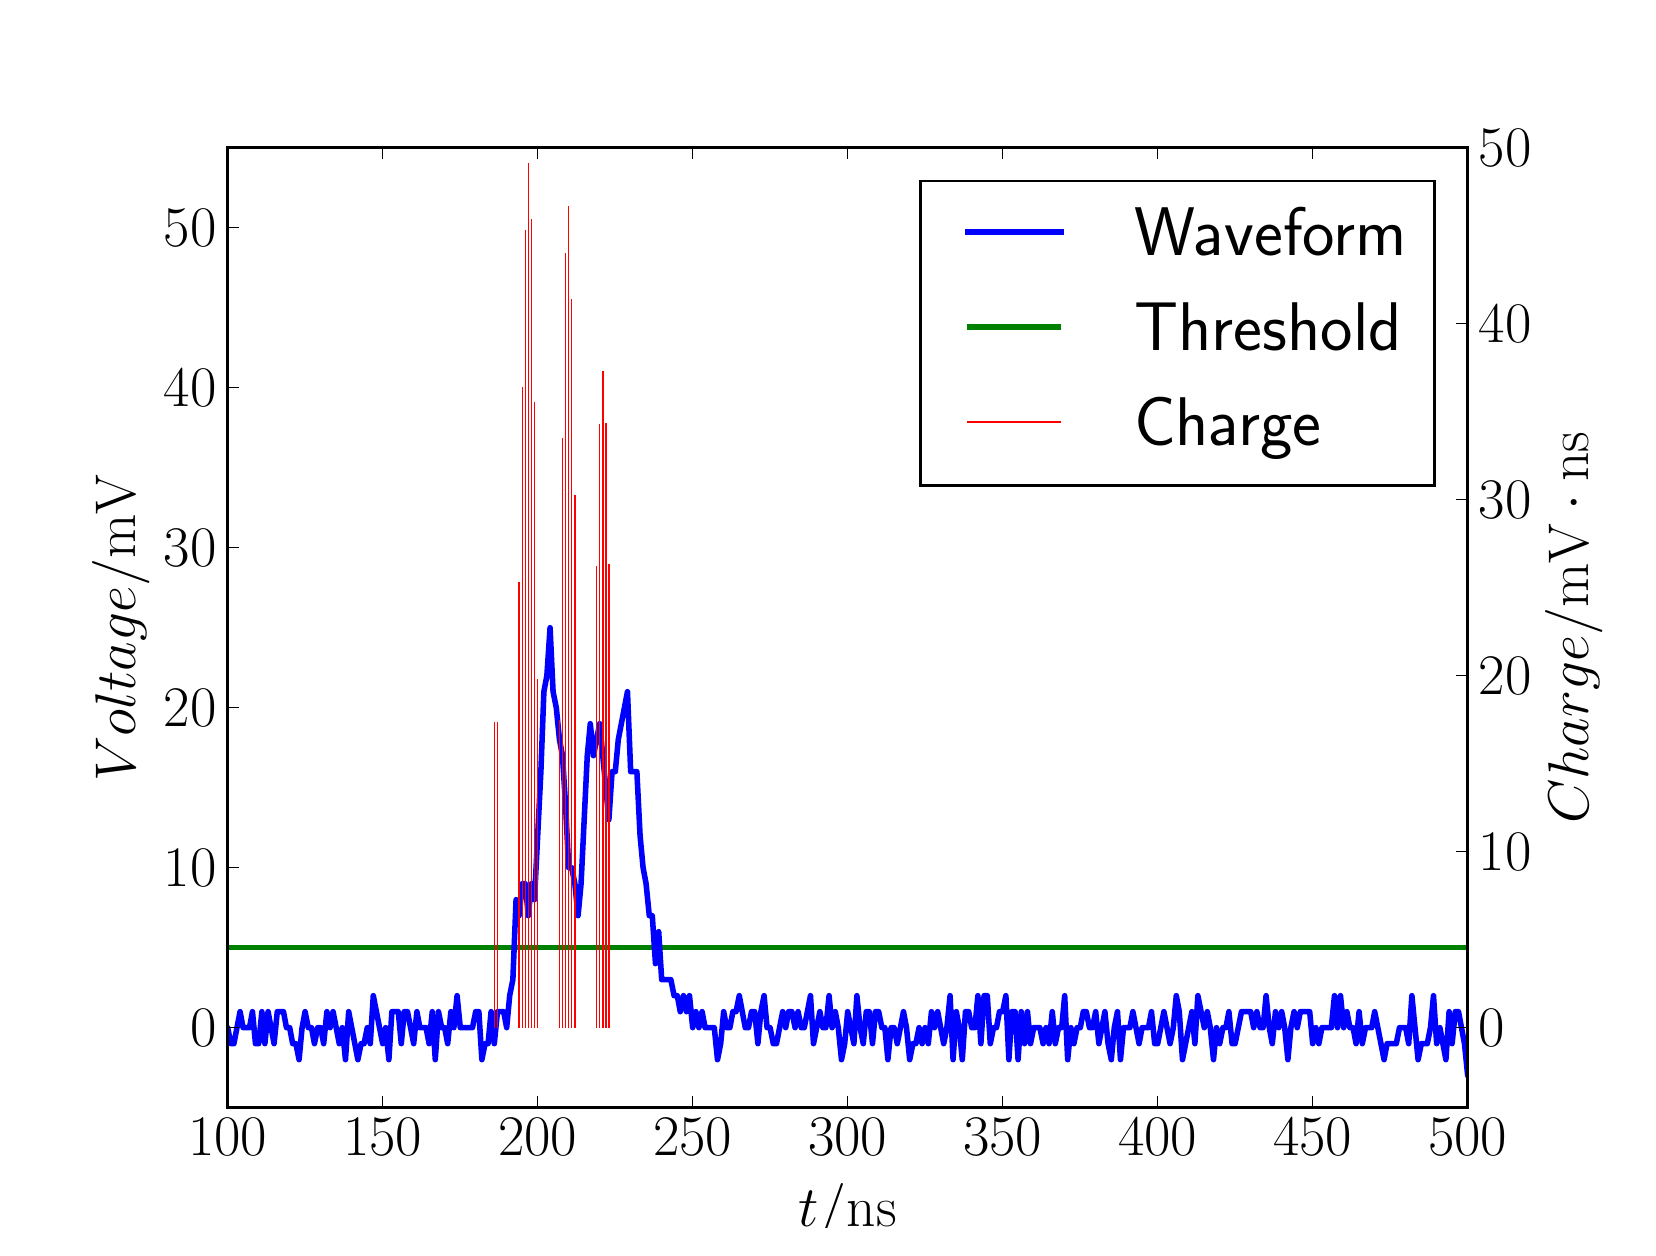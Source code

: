 \begingroup%
\makeatletter%
\begin{pgfpicture}%
\pgfpathrectangle{\pgfpointorigin}{\pgfqpoint{8.0in}{6.0in}}%
\pgfusepath{use as bounding box, clip}%
\begin{pgfscope}%
\pgfsetbuttcap%
\pgfsetmiterjoin%
\definecolor{currentfill}{rgb}{1.0,1.0,1.0}%
\pgfsetfillcolor{currentfill}%
\pgfsetlinewidth{0.0pt}%
\definecolor{currentstroke}{rgb}{1.0,1.0,1.0}%
\pgfsetstrokecolor{currentstroke}%
\pgfsetdash{}{0pt}%
\pgfpathmoveto{\pgfqpoint{0.0in}{0.0in}}%
\pgfpathlineto{\pgfqpoint{8.0in}{0.0in}}%
\pgfpathlineto{\pgfqpoint{8.0in}{6.0in}}%
\pgfpathlineto{\pgfqpoint{0.0in}{6.0in}}%
\pgfpathclose%
\pgfusepath{fill}%
\end{pgfscope}%
\begin{pgfscope}%
\pgfsetbuttcap%
\pgfsetmiterjoin%
\definecolor{currentfill}{rgb}{1.0,1.0,1.0}%
\pgfsetfillcolor{currentfill}%
\pgfsetlinewidth{0.0pt}%
\definecolor{currentstroke}{rgb}{0.0,0.0,0.0}%
\pgfsetstrokecolor{currentstroke}%
\pgfsetstrokeopacity{0.0}%
\pgfsetdash{}{0pt}%
\pgfpathmoveto{\pgfqpoint{1.0in}{0.6in}}%
\pgfpathlineto{\pgfqpoint{7.2in}{0.6in}}%
\pgfpathlineto{\pgfqpoint{7.2in}{5.4in}}%
\pgfpathlineto{\pgfqpoint{1.0in}{5.4in}}%
\pgfpathclose%
\pgfusepath{fill}%
\end{pgfscope}%
\begin{pgfscope}%
\pgfpathrectangle{\pgfqpoint{1.0in}{0.6in}}{\pgfqpoint{6.2in}{4.8in}}%
\pgfusepath{clip}%
\pgfsetbuttcap%
\pgfsetroundjoin%
\pgfsetlinewidth{2.007pt}%
\definecolor{currentstroke}{rgb}{0.0,0.5,0.0}%
\pgfsetstrokecolor{currentstroke}%
\pgfsetdash{}{0pt}%
\pgfpathmoveto{\pgfqpoint{0.99in}{1.4in}}%
\pgfpathlineto{\pgfqpoint{7.21in}{1.4in}}%
\pgfusepath{stroke}%
\end{pgfscope}%
\begin{pgfscope}%
\pgfpathrectangle{\pgfqpoint{1.0in}{0.6in}}{\pgfqpoint{6.2in}{4.8in}}%
\pgfusepath{clip}%
\pgfsetrectcap%
\pgfsetroundjoin%
\pgfsetlinewidth{2.007pt}%
\definecolor{currentstroke}{rgb}{0.0,0.0,1.0}%
\pgfsetstrokecolor{currentstroke}%
\pgfsetdash{}{0pt}%
\pgfpathmoveto{\pgfqpoint{0.99in}{0.948in}}%
\pgfpathlineto{\pgfqpoint{1.0in}{1.0in}}%
\pgfpathlineto{\pgfqpoint{1.016in}{0.92in}}%
\pgfpathlineto{\pgfqpoint{1.031in}{0.92in}}%
\pgfpathlineto{\pgfqpoint{1.062in}{1.08in}}%
\pgfpathlineto{\pgfqpoint{1.077in}{1.0in}}%
\pgfpathlineto{\pgfqpoint{1.109in}{1.0in}}%
\pgfpathlineto{\pgfqpoint{1.124in}{1.08in}}%
\pgfpathlineto{\pgfqpoint{1.139in}{0.92in}}%
\pgfpathlineto{\pgfqpoint{1.155in}{0.92in}}%
\pgfpathlineto{\pgfqpoint{1.171in}{1.08in}}%
\pgfpathlineto{\pgfqpoint{1.186in}{0.92in}}%
\pgfpathlineto{\pgfqpoint{1.202in}{1.08in}}%
\pgfpathlineto{\pgfqpoint{1.232in}{0.92in}}%
\pgfpathlineto{\pgfqpoint{1.248in}{1.08in}}%
\pgfpathlineto{\pgfqpoint{1.279in}{1.08in}}%
\pgfpathlineto{\pgfqpoint{1.294in}{1.0in}}%
\pgfpathlineto{\pgfqpoint{1.31in}{1.0in}}%
\pgfpathlineto{\pgfqpoint{1.325in}{0.92in}}%
\pgfpathlineto{\pgfqpoint{1.341in}{0.92in}}%
\pgfpathlineto{\pgfqpoint{1.357in}{0.84in}}%
\pgfpathlineto{\pgfqpoint{1.372in}{1.0in}}%
\pgfpathlineto{\pgfqpoint{1.387in}{1.08in}}%
\pgfpathlineto{\pgfqpoint{1.403in}{1.0in}}%
\pgfpathlineto{\pgfqpoint{1.419in}{1.0in}}%
\pgfpathlineto{\pgfqpoint{1.434in}{0.92in}}%
\pgfpathlineto{\pgfqpoint{1.45in}{1.0in}}%
\pgfpathlineto{\pgfqpoint{1.465in}{1.0in}}%
\pgfpathlineto{\pgfqpoint{1.48in}{0.92in}}%
\pgfpathlineto{\pgfqpoint{1.496in}{1.08in}}%
\pgfpathlineto{\pgfqpoint{1.512in}{1.0in}}%
\pgfpathlineto{\pgfqpoint{1.527in}{1.08in}}%
\pgfpathlineto{\pgfqpoint{1.558in}{0.92in}}%
\pgfpathlineto{\pgfqpoint{1.573in}{1.0in}}%
\pgfpathlineto{\pgfqpoint{1.589in}{0.84in}}%
\pgfpathlineto{\pgfqpoint{1.605in}{1.08in}}%
\pgfpathlineto{\pgfqpoint{1.651in}{0.84in}}%
\pgfpathlineto{\pgfqpoint{1.667in}{0.92in}}%
\pgfpathlineto{\pgfqpoint{1.682in}{0.92in}}%
\pgfpathlineto{\pgfqpoint{1.698in}{1.0in}}%
\pgfpathlineto{\pgfqpoint{1.713in}{0.92in}}%
\pgfpathlineto{\pgfqpoint{1.728in}{1.16in}}%
\pgfpathlineto{\pgfqpoint{1.775in}{0.92in}}%
\pgfpathlineto{\pgfqpoint{1.79in}{1.0in}}%
\pgfpathlineto{\pgfqpoint{1.806in}{0.84in}}%
\pgfpathlineto{\pgfqpoint{1.821in}{1.08in}}%
\pgfpathlineto{\pgfqpoint{1.853in}{1.08in}}%
\pgfpathlineto{\pgfqpoint{1.868in}{0.92in}}%
\pgfpathlineto{\pgfqpoint{1.883in}{1.08in}}%
\pgfpathlineto{\pgfqpoint{1.899in}{1.08in}}%
\pgfpathlineto{\pgfqpoint{1.93in}{0.92in}}%
\pgfpathlineto{\pgfqpoint{1.946in}{1.08in}}%
\pgfpathlineto{\pgfqpoint{1.961in}{1.0in}}%
\pgfpathlineto{\pgfqpoint{1.992in}{1.0in}}%
\pgfpathlineto{\pgfqpoint{2.007in}{0.92in}}%
\pgfpathlineto{\pgfqpoint{2.023in}{1.08in}}%
\pgfpathlineto{\pgfqpoint{2.038in}{0.84in}}%
\pgfpathlineto{\pgfqpoint{2.054in}{1.08in}}%
\pgfpathlineto{\pgfqpoint{2.07in}{1.0in}}%
\pgfpathlineto{\pgfqpoint{2.085in}{1.0in}}%
\pgfpathlineto{\pgfqpoint{2.1in}{0.92in}}%
\pgfpathlineto{\pgfqpoint{2.116in}{1.08in}}%
\pgfpathlineto{\pgfqpoint{2.131in}{1.0in}}%
\pgfpathlineto{\pgfqpoint{2.147in}{1.16in}}%
\pgfpathlineto{\pgfqpoint{2.163in}{1.0in}}%
\pgfpathlineto{\pgfqpoint{2.224in}{1.0in}}%
\pgfpathlineto{\pgfqpoint{2.24in}{1.08in}}%
\pgfpathlineto{\pgfqpoint{2.256in}{1.08in}}%
\pgfpathlineto{\pgfqpoint{2.271in}{0.84in}}%
\pgfpathlineto{\pgfqpoint{2.287in}{0.92in}}%
\pgfpathlineto{\pgfqpoint{2.302in}{0.92in}}%
\pgfpathlineto{\pgfqpoint{2.317in}{1.08in}}%
\pgfpathlineto{\pgfqpoint{2.333in}{0.92in}}%
\pgfpathlineto{\pgfqpoint{2.349in}{1.08in}}%
\pgfpathlineto{\pgfqpoint{2.38in}{1.08in}}%
\pgfpathlineto{\pgfqpoint{2.395in}{1.0in}}%
\pgfpathlineto{\pgfqpoint{2.41in}{1.16in}}%
\pgfpathlineto{\pgfqpoint{2.426in}{1.24in}}%
\pgfpathlineto{\pgfqpoint{2.442in}{1.64in}}%
\pgfpathlineto{\pgfqpoint{2.457in}{1.56in}}%
\pgfpathlineto{\pgfqpoint{2.473in}{1.72in}}%
\pgfpathlineto{\pgfqpoint{2.488in}{1.72in}}%
\pgfpathlineto{\pgfqpoint{2.503in}{1.56in}}%
\pgfpathlineto{\pgfqpoint{2.519in}{1.72in}}%
\pgfpathlineto{\pgfqpoint{2.534in}{1.64in}}%
\pgfpathlineto{\pgfqpoint{2.566in}{2.28in}}%
\pgfpathlineto{\pgfqpoint{2.581in}{2.68in}}%
\pgfpathlineto{\pgfqpoint{2.596in}{2.76in}}%
\pgfpathlineto{\pgfqpoint{2.612in}{3.0in}}%
\pgfpathlineto{\pgfqpoint{2.627in}{2.68in}}%
\pgfpathlineto{\pgfqpoint{2.643in}{2.6in}}%
\pgfpathlineto{\pgfqpoint{2.659in}{2.44in}}%
\pgfpathlineto{\pgfqpoint{2.674in}{2.36in}}%
\pgfpathlineto{\pgfqpoint{2.689in}{2.12in}}%
\pgfpathlineto{\pgfqpoint{2.705in}{1.8in}}%
\pgfpathlineto{\pgfqpoint{2.72in}{1.8in}}%
\pgfpathlineto{\pgfqpoint{2.736in}{1.72in}}%
\pgfpathlineto{\pgfqpoint{2.752in}{1.56in}}%
\pgfpathlineto{\pgfqpoint{2.767in}{1.72in}}%
\pgfpathlineto{\pgfqpoint{2.798in}{2.36in}}%
\pgfpathlineto{\pgfqpoint{2.813in}{2.52in}}%
\pgfpathlineto{\pgfqpoint{2.829in}{2.36in}}%
\pgfpathlineto{\pgfqpoint{2.86in}{2.52in}}%
\pgfpathlineto{\pgfqpoint{2.906in}{2.04in}}%
\pgfpathlineto{\pgfqpoint{2.922in}{2.28in}}%
\pgfpathlineto{\pgfqpoint{2.938in}{2.28in}}%
\pgfpathlineto{\pgfqpoint{2.953in}{2.44in}}%
\pgfpathlineto{\pgfqpoint{2.999in}{2.68in}}%
\pgfpathlineto{\pgfqpoint{3.015in}{2.28in}}%
\pgfpathlineto{\pgfqpoint{3.046in}{2.28in}}%
\pgfpathlineto{\pgfqpoint{3.062in}{1.96in}}%
\pgfpathlineto{\pgfqpoint{3.077in}{1.8in}}%
\pgfpathlineto{\pgfqpoint{3.092in}{1.72in}}%
\pgfpathlineto{\pgfqpoint{3.108in}{1.56in}}%
\pgfpathlineto{\pgfqpoint{3.123in}{1.56in}}%
\pgfpathlineto{\pgfqpoint{3.139in}{1.32in}}%
\pgfpathlineto{\pgfqpoint{3.155in}{1.48in}}%
\pgfpathlineto{\pgfqpoint{3.17in}{1.24in}}%
\pgfpathlineto{\pgfqpoint{3.216in}{1.24in}}%
\pgfpathlineto{\pgfqpoint{3.232in}{1.16in}}%
\pgfpathlineto{\pgfqpoint{3.248in}{1.16in}}%
\pgfpathlineto{\pgfqpoint{3.263in}{1.08in}}%
\pgfpathlineto{\pgfqpoint{3.279in}{1.16in}}%
\pgfpathlineto{\pgfqpoint{3.294in}{1.08in}}%
\pgfpathlineto{\pgfqpoint{3.309in}{1.16in}}%
\pgfpathlineto{\pgfqpoint{3.325in}{1.0in}}%
\pgfpathlineto{\pgfqpoint{3.341in}{1.08in}}%
\pgfpathlineto{\pgfqpoint{3.356in}{1.0in}}%
\pgfpathlineto{\pgfqpoint{3.372in}{1.08in}}%
\pgfpathlineto{\pgfqpoint{3.387in}{1.0in}}%
\pgfpathlineto{\pgfqpoint{3.433in}{1.0in}}%
\pgfpathlineto{\pgfqpoint{3.449in}{0.84in}}%
\pgfpathlineto{\pgfqpoint{3.465in}{0.92in}}%
\pgfpathlineto{\pgfqpoint{3.48in}{1.08in}}%
\pgfpathlineto{\pgfqpoint{3.495in}{1.0in}}%
\pgfpathlineto{\pgfqpoint{3.511in}{1.0in}}%
\pgfpathlineto{\pgfqpoint{3.526in}{1.08in}}%
\pgfpathlineto{\pgfqpoint{3.542in}{1.08in}}%
\pgfpathlineto{\pgfqpoint{3.558in}{1.16in}}%
\pgfpathlineto{\pgfqpoint{3.588in}{1.0in}}%
\pgfpathlineto{\pgfqpoint{3.604in}{1.0in}}%
\pgfpathlineto{\pgfqpoint{3.619in}{1.08in}}%
\pgfpathlineto{\pgfqpoint{3.635in}{1.08in}}%
\pgfpathlineto{\pgfqpoint{3.651in}{0.92in}}%
\pgfpathlineto{\pgfqpoint{3.666in}{1.08in}}%
\pgfpathlineto{\pgfqpoint{3.682in}{1.16in}}%
\pgfpathlineto{\pgfqpoint{3.697in}{1.0in}}%
\pgfpathlineto{\pgfqpoint{3.712in}{1.0in}}%
\pgfpathlineto{\pgfqpoint{3.728in}{0.92in}}%
\pgfpathlineto{\pgfqpoint{3.744in}{0.92in}}%
\pgfpathlineto{\pgfqpoint{3.775in}{1.08in}}%
\pgfpathlineto{\pgfqpoint{3.79in}{1.0in}}%
\pgfpathlineto{\pgfqpoint{3.805in}{1.08in}}%
\pgfpathlineto{\pgfqpoint{3.821in}{1.08in}}%
\pgfpathlineto{\pgfqpoint{3.837in}{1.0in}}%
\pgfpathlineto{\pgfqpoint{3.852in}{1.08in}}%
\pgfpathlineto{\pgfqpoint{3.868in}{1.0in}}%
\pgfpathlineto{\pgfqpoint{3.883in}{1.0in}}%
\pgfpathlineto{\pgfqpoint{3.914in}{1.16in}}%
\pgfpathlineto{\pgfqpoint{3.929in}{0.92in}}%
\pgfpathlineto{\pgfqpoint{3.961in}{1.08in}}%
\pgfpathlineto{\pgfqpoint{3.976in}{1.0in}}%
\pgfpathlineto{\pgfqpoint{3.991in}{1.0in}}%
\pgfpathlineto{\pgfqpoint{4.007in}{1.16in}}%
\pgfpathlineto{\pgfqpoint{4.022in}{1.0in}}%
\pgfpathlineto{\pgfqpoint{4.038in}{1.08in}}%
\pgfpathlineto{\pgfqpoint{4.053in}{1.0in}}%
\pgfpathlineto{\pgfqpoint{4.069in}{0.84in}}%
\pgfpathlineto{\pgfqpoint{4.085in}{0.92in}}%
\pgfpathlineto{\pgfqpoint{4.1in}{1.08in}}%
\pgfpathlineto{\pgfqpoint{4.131in}{0.92in}}%
\pgfpathlineto{\pgfqpoint{4.146in}{1.16in}}%
\pgfpathlineto{\pgfqpoint{4.162in}{1.0in}}%
\pgfpathlineto{\pgfqpoint{4.178in}{0.92in}}%
\pgfpathlineto{\pgfqpoint{4.193in}{1.08in}}%
\pgfpathlineto{\pgfqpoint{4.208in}{1.08in}}%
\pgfpathlineto{\pgfqpoint{4.224in}{0.92in}}%
\pgfpathlineto{\pgfqpoint{4.239in}{1.08in}}%
\pgfpathlineto{\pgfqpoint{4.255in}{1.08in}}%
\pgfpathlineto{\pgfqpoint{4.271in}{1.0in}}%
\pgfpathlineto{\pgfqpoint{4.286in}{1.0in}}%
\pgfpathlineto{\pgfqpoint{4.301in}{0.84in}}%
\pgfpathlineto{\pgfqpoint{4.317in}{1.0in}}%
\pgfpathlineto{\pgfqpoint{4.332in}{1.0in}}%
\pgfpathlineto{\pgfqpoint{4.348in}{0.92in}}%
\pgfpathlineto{\pgfqpoint{4.379in}{1.08in}}%
\pgfpathlineto{\pgfqpoint{4.394in}{1.0in}}%
\pgfpathlineto{\pgfqpoint{4.41in}{0.84in}}%
\pgfpathlineto{\pgfqpoint{4.426in}{0.92in}}%
\pgfpathlineto{\pgfqpoint{4.441in}{0.92in}}%
\pgfpathlineto{\pgfqpoint{4.457in}{1.0in}}%
\pgfpathlineto{\pgfqpoint{4.472in}{0.92in}}%
\pgfpathlineto{\pgfqpoint{4.487in}{1.0in}}%
\pgfpathlineto{\pgfqpoint{4.503in}{0.92in}}%
\pgfpathlineto{\pgfqpoint{4.519in}{1.08in}}%
\pgfpathlineto{\pgfqpoint{4.534in}{1.0in}}%
\pgfpathlineto{\pgfqpoint{4.55in}{1.08in}}%
\pgfpathlineto{\pgfqpoint{4.58in}{0.92in}}%
\pgfpathlineto{\pgfqpoint{4.596in}{1.0in}}%
\pgfpathlineto{\pgfqpoint{4.612in}{1.16in}}%
\pgfpathlineto{\pgfqpoint{4.627in}{0.84in}}%
\pgfpathlineto{\pgfqpoint{4.643in}{1.08in}}%
\pgfpathlineto{\pgfqpoint{4.658in}{1.0in}}%
\pgfpathlineto{\pgfqpoint{4.673in}{0.84in}}%
\pgfpathlineto{\pgfqpoint{4.689in}{1.08in}}%
\pgfpathlineto{\pgfqpoint{4.705in}{1.08in}}%
\pgfpathlineto{\pgfqpoint{4.72in}{1.0in}}%
\pgfpathlineto{\pgfqpoint{4.736in}{1.0in}}%
\pgfpathlineto{\pgfqpoint{4.751in}{1.16in}}%
\pgfpathlineto{\pgfqpoint{4.766in}{0.92in}}%
\pgfpathlineto{\pgfqpoint{4.782in}{1.16in}}%
\pgfpathlineto{\pgfqpoint{4.798in}{1.16in}}%
\pgfpathlineto{\pgfqpoint{4.813in}{0.92in}}%
\pgfpathlineto{\pgfqpoint{4.829in}{1.0in}}%
\pgfpathlineto{\pgfqpoint{4.844in}{1.0in}}%
\pgfpathlineto{\pgfqpoint{4.859in}{1.08in}}%
\pgfpathlineto{\pgfqpoint{4.875in}{1.08in}}%
\pgfpathlineto{\pgfqpoint{4.891in}{1.16in}}%
\pgfpathlineto{\pgfqpoint{4.906in}{0.84in}}%
\pgfpathlineto{\pgfqpoint{4.921in}{1.08in}}%
\pgfpathlineto{\pgfqpoint{4.937in}{1.08in}}%
\pgfpathlineto{\pgfqpoint{4.952in}{0.84in}}%
\pgfpathlineto{\pgfqpoint{4.968in}{1.08in}}%
\pgfpathlineto{\pgfqpoint{4.984in}{0.92in}}%
\pgfpathlineto{\pgfqpoint{4.999in}{1.08in}}%
\pgfpathlineto{\pgfqpoint{5.014in}{0.92in}}%
\pgfpathlineto{\pgfqpoint{5.03in}{1.0in}}%
\pgfpathlineto{\pgfqpoint{5.061in}{1.0in}}%
\pgfpathlineto{\pgfqpoint{5.077in}{0.92in}}%
\pgfpathlineto{\pgfqpoint{5.092in}{1.0in}}%
\pgfpathlineto{\pgfqpoint{5.107in}{0.92in}}%
\pgfpathlineto{\pgfqpoint{5.123in}{1.08in}}%
\pgfpathlineto{\pgfqpoint{5.138in}{0.92in}}%
\pgfpathlineto{\pgfqpoint{5.154in}{1.0in}}%
\pgfpathlineto{\pgfqpoint{5.17in}{1.0in}}%
\pgfpathlineto{\pgfqpoint{5.185in}{1.16in}}%
\pgfpathlineto{\pgfqpoint{5.2in}{0.84in}}%
\pgfpathlineto{\pgfqpoint{5.216in}{1.0in}}%
\pgfpathlineto{\pgfqpoint{5.231in}{0.92in}}%
\pgfpathlineto{\pgfqpoint{5.247in}{1.0in}}%
\pgfpathlineto{\pgfqpoint{5.263in}{1.0in}}%
\pgfpathlineto{\pgfqpoint{5.278in}{1.08in}}%
\pgfpathlineto{\pgfqpoint{5.293in}{1.08in}}%
\pgfpathlineto{\pgfqpoint{5.309in}{1.0in}}%
\pgfpathlineto{\pgfqpoint{5.324in}{1.0in}}%
\pgfpathlineto{\pgfqpoint{5.34in}{1.08in}}%
\pgfpathlineto{\pgfqpoint{5.356in}{0.92in}}%
\pgfpathlineto{\pgfqpoint{5.386in}{1.08in}}%
\pgfpathlineto{\pgfqpoint{5.402in}{0.92in}}%
\pgfpathlineto{\pgfqpoint{5.418in}{0.84in}}%
\pgfpathlineto{\pgfqpoint{5.433in}{1.0in}}%
\pgfpathlineto{\pgfqpoint{5.449in}{1.08in}}%
\pgfpathlineto{\pgfqpoint{5.464in}{0.84in}}%
\pgfpathlineto{\pgfqpoint{5.479in}{1.0in}}%
\pgfpathlineto{\pgfqpoint{5.511in}{1.0in}}%
\pgfpathlineto{\pgfqpoint{5.526in}{1.08in}}%
\pgfpathlineto{\pgfqpoint{5.557in}{0.92in}}%
\pgfpathlineto{\pgfqpoint{5.572in}{1.0in}}%
\pgfpathlineto{\pgfqpoint{5.604in}{1.0in}}%
\pgfpathlineto{\pgfqpoint{5.619in}{1.08in}}%
\pgfpathlineto{\pgfqpoint{5.635in}{0.92in}}%
\pgfpathlineto{\pgfqpoint{5.65in}{0.92in}}%
\pgfpathlineto{\pgfqpoint{5.681in}{1.08in}}%
\pgfpathlineto{\pgfqpoint{5.712in}{0.92in}}%
\pgfpathlineto{\pgfqpoint{5.728in}{1.0in}}%
\pgfpathlineto{\pgfqpoint{5.743in}{1.16in}}%
\pgfpathlineto{\pgfqpoint{5.758in}{1.08in}}%
\pgfpathlineto{\pgfqpoint{5.774in}{0.84in}}%
\pgfpathlineto{\pgfqpoint{5.821in}{1.08in}}%
\pgfpathlineto{\pgfqpoint{5.836in}{0.92in}}%
\pgfpathlineto{\pgfqpoint{5.851in}{1.16in}}%
\pgfpathlineto{\pgfqpoint{5.883in}{1.0in}}%
\pgfpathlineto{\pgfqpoint{5.898in}{1.08in}}%
\pgfpathlineto{\pgfqpoint{5.913in}{1.0in}}%
\pgfpathlineto{\pgfqpoint{5.929in}{0.84in}}%
\pgfpathlineto{\pgfqpoint{5.944in}{1.0in}}%
\pgfpathlineto{\pgfqpoint{5.96in}{0.92in}}%
\pgfpathlineto{\pgfqpoint{5.976in}{1.0in}}%
\pgfpathlineto{\pgfqpoint{5.991in}{1.0in}}%
\pgfpathlineto{\pgfqpoint{6.006in}{1.08in}}%
\pgfpathlineto{\pgfqpoint{6.022in}{0.92in}}%
\pgfpathlineto{\pgfqpoint{6.037in}{0.92in}}%
\pgfpathlineto{\pgfqpoint{6.069in}{1.08in}}%
\pgfpathlineto{\pgfqpoint{6.115in}{1.08in}}%
\pgfpathlineto{\pgfqpoint{6.13in}{1.0in}}%
\pgfpathlineto{\pgfqpoint{6.146in}{1.08in}}%
\pgfpathlineto{\pgfqpoint{6.162in}{1.0in}}%
\pgfpathlineto{\pgfqpoint{6.177in}{1.0in}}%
\pgfpathlineto{\pgfqpoint{6.192in}{1.16in}}%
\pgfpathlineto{\pgfqpoint{6.208in}{1.0in}}%
\pgfpathlineto{\pgfqpoint{6.223in}{0.92in}}%
\pgfpathlineto{\pgfqpoint{6.239in}{1.08in}}%
\pgfpathlineto{\pgfqpoint{6.255in}{1.0in}}%
\pgfpathlineto{\pgfqpoint{6.27in}{1.08in}}%
\pgfpathlineto{\pgfqpoint{6.285in}{1.0in}}%
\pgfpathlineto{\pgfqpoint{6.301in}{0.84in}}%
\pgfpathlineto{\pgfqpoint{6.316in}{1.0in}}%
\pgfpathlineto{\pgfqpoint{6.332in}{1.08in}}%
\pgfpathlineto{\pgfqpoint{6.348in}{1.0in}}%
\pgfpathlineto{\pgfqpoint{6.363in}{1.08in}}%
\pgfpathlineto{\pgfqpoint{6.41in}{1.08in}}%
\pgfpathlineto{\pgfqpoint{6.425in}{0.92in}}%
\pgfpathlineto{\pgfqpoint{6.441in}{1.0in}}%
\pgfpathlineto{\pgfqpoint{6.456in}{0.92in}}%
\pgfpathlineto{\pgfqpoint{6.471in}{1.0in}}%
\pgfpathlineto{\pgfqpoint{6.518in}{1.0in}}%
\pgfpathlineto{\pgfqpoint{6.534in}{1.16in}}%
\pgfpathlineto{\pgfqpoint{6.549in}{1.0in}}%
\pgfpathlineto{\pgfqpoint{6.564in}{1.16in}}%
\pgfpathlineto{\pgfqpoint{6.58in}{1.0in}}%
\pgfpathlineto{\pgfqpoint{6.596in}{1.08in}}%
\pgfpathlineto{\pgfqpoint{6.611in}{1.0in}}%
\pgfpathlineto{\pgfqpoint{6.627in}{1.0in}}%
\pgfpathlineto{\pgfqpoint{6.642in}{0.92in}}%
\pgfpathlineto{\pgfqpoint{6.657in}{1.08in}}%
\pgfpathlineto{\pgfqpoint{6.673in}{0.92in}}%
\pgfpathlineto{\pgfqpoint{6.689in}{1.0in}}%
\pgfpathlineto{\pgfqpoint{6.72in}{1.0in}}%
\pgfpathlineto{\pgfqpoint{6.735in}{1.08in}}%
\pgfpathlineto{\pgfqpoint{6.782in}{0.84in}}%
\pgfpathlineto{\pgfqpoint{6.797in}{0.92in}}%
\pgfpathlineto{\pgfqpoint{6.843in}{0.92in}}%
\pgfpathlineto{\pgfqpoint{6.859in}{1.0in}}%
\pgfpathlineto{\pgfqpoint{6.89in}{1.0in}}%
\pgfpathlineto{\pgfqpoint{6.905in}{0.92in}}%
\pgfpathlineto{\pgfqpoint{6.921in}{1.16in}}%
\pgfpathlineto{\pgfqpoint{6.952in}{0.84in}}%
\pgfpathlineto{\pgfqpoint{6.968in}{0.92in}}%
\pgfpathlineto{\pgfqpoint{6.998in}{0.92in}}%
\pgfpathlineto{\pgfqpoint{7.014in}{1.0in}}%
\pgfpathlineto{\pgfqpoint{7.029in}{1.16in}}%
\pgfpathlineto{\pgfqpoint{7.045in}{0.92in}}%
\pgfpathlineto{\pgfqpoint{7.061in}{1.0in}}%
\pgfpathlineto{\pgfqpoint{7.091in}{0.84in}}%
\pgfpathlineto{\pgfqpoint{7.107in}{1.08in}}%
\pgfpathlineto{\pgfqpoint{7.122in}{0.92in}}%
\pgfpathlineto{\pgfqpoint{7.138in}{1.08in}}%
\pgfpathlineto{\pgfqpoint{7.154in}{1.08in}}%
\pgfpathlineto{\pgfqpoint{7.184in}{0.92in}}%
\pgfpathlineto{\pgfqpoint{7.2in}{0.76in}}%
\pgfpathlineto{\pgfqpoint{7.21in}{0.966in}}%
\pgfpathlineto{\pgfqpoint{7.21in}{0.966in}}%
\pgfusepath{stroke}%
\end{pgfscope}%
\begin{pgfscope}%
\pgfsetrectcap%
\pgfsetmiterjoin%
\pgfsetlinewidth{1.004pt}%
\definecolor{currentstroke}{rgb}{0.0,0.0,0.0}%
\pgfsetstrokecolor{currentstroke}%
\pgfsetdash{}{0pt}%
\pgfpathmoveto{\pgfqpoint{1.0in}{0.6in}}%
\pgfpathlineto{\pgfqpoint{1.0in}{5.4in}}%
\pgfusepath{stroke}%
\end{pgfscope}%
\begin{pgfscope}%
\pgfsetrectcap%
\pgfsetmiterjoin%
\pgfsetlinewidth{1.004pt}%
\definecolor{currentstroke}{rgb}{0.0,0.0,0.0}%
\pgfsetstrokecolor{currentstroke}%
\pgfsetdash{}{0pt}%
\pgfpathmoveto{\pgfqpoint{7.2in}{0.6in}}%
\pgfpathlineto{\pgfqpoint{7.2in}{5.4in}}%
\pgfusepath{stroke}%
\end{pgfscope}%
\begin{pgfscope}%
\pgfsetrectcap%
\pgfsetmiterjoin%
\pgfsetlinewidth{1.004pt}%
\definecolor{currentstroke}{rgb}{0.0,0.0,0.0}%
\pgfsetstrokecolor{currentstroke}%
\pgfsetdash{}{0pt}%
\pgfpathmoveto{\pgfqpoint{1.0in}{0.6in}}%
\pgfpathlineto{\pgfqpoint{7.2in}{0.6in}}%
\pgfusepath{stroke}%
\end{pgfscope}%
\begin{pgfscope}%
\pgfsetrectcap%
\pgfsetmiterjoin%
\pgfsetlinewidth{1.004pt}%
\definecolor{currentstroke}{rgb}{0.0,0.0,0.0}%
\pgfsetstrokecolor{currentstroke}%
\pgfsetdash{}{0pt}%
\pgfpathmoveto{\pgfqpoint{1.0in}{5.4in}}%
\pgfpathlineto{\pgfqpoint{7.2in}{5.4in}}%
\pgfusepath{stroke}%
\end{pgfscope}%
\begin{pgfscope}%
\pgfsetbuttcap%
\pgfsetroundjoin%
\definecolor{currentfill}{rgb}{0.0,0.0,0.0}%
\pgfsetfillcolor{currentfill}%
\pgfsetlinewidth{0.502pt}%
\definecolor{currentstroke}{rgb}{0.0,0.0,0.0}%
\pgfsetstrokecolor{currentstroke}%
\pgfsetdash{}{0pt}%
\pgfsys@defobject{currentmarker}{\pgfqpoint{0.0in}{0.0in}}{\pgfqpoint{0.0in}{0.056in}}{%
\pgfpathmoveto{\pgfqpoint{0.0in}{0.0in}}%
\pgfpathlineto{\pgfqpoint{0.0in}{0.056in}}%
\pgfusepath{stroke,fill}%
}%
\begin{pgfscope}%
\pgfsys@transformshift{1.0in}{0.6in}%
\pgfsys@useobject{currentmarker}{}%
\end{pgfscope}%
\end{pgfscope}%
\begin{pgfscope}%
\pgfsetbuttcap%
\pgfsetroundjoin%
\definecolor{currentfill}{rgb}{0.0,0.0,0.0}%
\pgfsetfillcolor{currentfill}%
\pgfsetlinewidth{0.502pt}%
\definecolor{currentstroke}{rgb}{0.0,0.0,0.0}%
\pgfsetstrokecolor{currentstroke}%
\pgfsetdash{}{0pt}%
\pgfsys@defobject{currentmarker}{\pgfqpoint{0.0in}{-0.056in}}{\pgfqpoint{0.0in}{0.0in}}{%
\pgfpathmoveto{\pgfqpoint{0.0in}{0.0in}}%
\pgfpathlineto{\pgfqpoint{0.0in}{-0.056in}}%
\pgfusepath{stroke,fill}%
}%
\begin{pgfscope}%
\pgfsys@transformshift{1.0in}{5.4in}%
\pgfsys@useobject{currentmarker}{}%
\end{pgfscope}%
\end{pgfscope}%
\begin{pgfscope}%
\definecolor{textcolor}{rgb}{0.0,0.0,0.0}%
\pgfsetstrokecolor{textcolor}%
\pgfsetfillcolor{textcolor}%
\pgftext[x=1.0in,y=0.544in,,top]{\color{textcolor}\sffamily\fontsize{20.0}{24.0}\selectfont \(\displaystyle {100}\)}%
\end{pgfscope}%
\begin{pgfscope}%
\pgfsetbuttcap%
\pgfsetroundjoin%
\definecolor{currentfill}{rgb}{0.0,0.0,0.0}%
\pgfsetfillcolor{currentfill}%
\pgfsetlinewidth{0.502pt}%
\definecolor{currentstroke}{rgb}{0.0,0.0,0.0}%
\pgfsetstrokecolor{currentstroke}%
\pgfsetdash{}{0pt}%
\pgfsys@defobject{currentmarker}{\pgfqpoint{0.0in}{0.0in}}{\pgfqpoint{0.0in}{0.056in}}{%
\pgfpathmoveto{\pgfqpoint{0.0in}{0.0in}}%
\pgfpathlineto{\pgfqpoint{0.0in}{0.056in}}%
\pgfusepath{stroke,fill}%
}%
\begin{pgfscope}%
\pgfsys@transformshift{1.775in}{0.6in}%
\pgfsys@useobject{currentmarker}{}%
\end{pgfscope}%
\end{pgfscope}%
\begin{pgfscope}%
\pgfsetbuttcap%
\pgfsetroundjoin%
\definecolor{currentfill}{rgb}{0.0,0.0,0.0}%
\pgfsetfillcolor{currentfill}%
\pgfsetlinewidth{0.502pt}%
\definecolor{currentstroke}{rgb}{0.0,0.0,0.0}%
\pgfsetstrokecolor{currentstroke}%
\pgfsetdash{}{0pt}%
\pgfsys@defobject{currentmarker}{\pgfqpoint{0.0in}{-0.056in}}{\pgfqpoint{0.0in}{0.0in}}{%
\pgfpathmoveto{\pgfqpoint{0.0in}{0.0in}}%
\pgfpathlineto{\pgfqpoint{0.0in}{-0.056in}}%
\pgfusepath{stroke,fill}%
}%
\begin{pgfscope}%
\pgfsys@transformshift{1.775in}{5.4in}%
\pgfsys@useobject{currentmarker}{}%
\end{pgfscope}%
\end{pgfscope}%
\begin{pgfscope}%
\definecolor{textcolor}{rgb}{0.0,0.0,0.0}%
\pgfsetstrokecolor{textcolor}%
\pgfsetfillcolor{textcolor}%
\pgftext[x=1.775in,y=0.544in,,top]{\color{textcolor}\sffamily\fontsize{20.0}{24.0}\selectfont \(\displaystyle {150}\)}%
\end{pgfscope}%
\begin{pgfscope}%
\pgfsetbuttcap%
\pgfsetroundjoin%
\definecolor{currentfill}{rgb}{0.0,0.0,0.0}%
\pgfsetfillcolor{currentfill}%
\pgfsetlinewidth{0.502pt}%
\definecolor{currentstroke}{rgb}{0.0,0.0,0.0}%
\pgfsetstrokecolor{currentstroke}%
\pgfsetdash{}{0pt}%
\pgfsys@defobject{currentmarker}{\pgfqpoint{0.0in}{0.0in}}{\pgfqpoint{0.0in}{0.056in}}{%
\pgfpathmoveto{\pgfqpoint{0.0in}{0.0in}}%
\pgfpathlineto{\pgfqpoint{0.0in}{0.056in}}%
\pgfusepath{stroke,fill}%
}%
\begin{pgfscope}%
\pgfsys@transformshift{2.55in}{0.6in}%
\pgfsys@useobject{currentmarker}{}%
\end{pgfscope}%
\end{pgfscope}%
\begin{pgfscope}%
\pgfsetbuttcap%
\pgfsetroundjoin%
\definecolor{currentfill}{rgb}{0.0,0.0,0.0}%
\pgfsetfillcolor{currentfill}%
\pgfsetlinewidth{0.502pt}%
\definecolor{currentstroke}{rgb}{0.0,0.0,0.0}%
\pgfsetstrokecolor{currentstroke}%
\pgfsetdash{}{0pt}%
\pgfsys@defobject{currentmarker}{\pgfqpoint{0.0in}{-0.056in}}{\pgfqpoint{0.0in}{0.0in}}{%
\pgfpathmoveto{\pgfqpoint{0.0in}{0.0in}}%
\pgfpathlineto{\pgfqpoint{0.0in}{-0.056in}}%
\pgfusepath{stroke,fill}%
}%
\begin{pgfscope}%
\pgfsys@transformshift{2.55in}{5.4in}%
\pgfsys@useobject{currentmarker}{}%
\end{pgfscope}%
\end{pgfscope}%
\begin{pgfscope}%
\definecolor{textcolor}{rgb}{0.0,0.0,0.0}%
\pgfsetstrokecolor{textcolor}%
\pgfsetfillcolor{textcolor}%
\pgftext[x=2.55in,y=0.544in,,top]{\color{textcolor}\sffamily\fontsize{20.0}{24.0}\selectfont \(\displaystyle {200}\)}%
\end{pgfscope}%
\begin{pgfscope}%
\pgfsetbuttcap%
\pgfsetroundjoin%
\definecolor{currentfill}{rgb}{0.0,0.0,0.0}%
\pgfsetfillcolor{currentfill}%
\pgfsetlinewidth{0.502pt}%
\definecolor{currentstroke}{rgb}{0.0,0.0,0.0}%
\pgfsetstrokecolor{currentstroke}%
\pgfsetdash{}{0pt}%
\pgfsys@defobject{currentmarker}{\pgfqpoint{0.0in}{0.0in}}{\pgfqpoint{0.0in}{0.056in}}{%
\pgfpathmoveto{\pgfqpoint{0.0in}{0.0in}}%
\pgfpathlineto{\pgfqpoint{0.0in}{0.056in}}%
\pgfusepath{stroke,fill}%
}%
\begin{pgfscope}%
\pgfsys@transformshift{3.325in}{0.6in}%
\pgfsys@useobject{currentmarker}{}%
\end{pgfscope}%
\end{pgfscope}%
\begin{pgfscope}%
\pgfsetbuttcap%
\pgfsetroundjoin%
\definecolor{currentfill}{rgb}{0.0,0.0,0.0}%
\pgfsetfillcolor{currentfill}%
\pgfsetlinewidth{0.502pt}%
\definecolor{currentstroke}{rgb}{0.0,0.0,0.0}%
\pgfsetstrokecolor{currentstroke}%
\pgfsetdash{}{0pt}%
\pgfsys@defobject{currentmarker}{\pgfqpoint{0.0in}{-0.056in}}{\pgfqpoint{0.0in}{0.0in}}{%
\pgfpathmoveto{\pgfqpoint{0.0in}{0.0in}}%
\pgfpathlineto{\pgfqpoint{0.0in}{-0.056in}}%
\pgfusepath{stroke,fill}%
}%
\begin{pgfscope}%
\pgfsys@transformshift{3.325in}{5.4in}%
\pgfsys@useobject{currentmarker}{}%
\end{pgfscope}%
\end{pgfscope}%
\begin{pgfscope}%
\definecolor{textcolor}{rgb}{0.0,0.0,0.0}%
\pgfsetstrokecolor{textcolor}%
\pgfsetfillcolor{textcolor}%
\pgftext[x=3.325in,y=0.544in,,top]{\color{textcolor}\sffamily\fontsize{20.0}{24.0}\selectfont \(\displaystyle {250}\)}%
\end{pgfscope}%
\begin{pgfscope}%
\pgfsetbuttcap%
\pgfsetroundjoin%
\definecolor{currentfill}{rgb}{0.0,0.0,0.0}%
\pgfsetfillcolor{currentfill}%
\pgfsetlinewidth{0.502pt}%
\definecolor{currentstroke}{rgb}{0.0,0.0,0.0}%
\pgfsetstrokecolor{currentstroke}%
\pgfsetdash{}{0pt}%
\pgfsys@defobject{currentmarker}{\pgfqpoint{0.0in}{0.0in}}{\pgfqpoint{0.0in}{0.056in}}{%
\pgfpathmoveto{\pgfqpoint{0.0in}{0.0in}}%
\pgfpathlineto{\pgfqpoint{0.0in}{0.056in}}%
\pgfusepath{stroke,fill}%
}%
\begin{pgfscope}%
\pgfsys@transformshift{4.1in}{0.6in}%
\pgfsys@useobject{currentmarker}{}%
\end{pgfscope}%
\end{pgfscope}%
\begin{pgfscope}%
\pgfsetbuttcap%
\pgfsetroundjoin%
\definecolor{currentfill}{rgb}{0.0,0.0,0.0}%
\pgfsetfillcolor{currentfill}%
\pgfsetlinewidth{0.502pt}%
\definecolor{currentstroke}{rgb}{0.0,0.0,0.0}%
\pgfsetstrokecolor{currentstroke}%
\pgfsetdash{}{0pt}%
\pgfsys@defobject{currentmarker}{\pgfqpoint{0.0in}{-0.056in}}{\pgfqpoint{0.0in}{0.0in}}{%
\pgfpathmoveto{\pgfqpoint{0.0in}{0.0in}}%
\pgfpathlineto{\pgfqpoint{0.0in}{-0.056in}}%
\pgfusepath{stroke,fill}%
}%
\begin{pgfscope}%
\pgfsys@transformshift{4.1in}{5.4in}%
\pgfsys@useobject{currentmarker}{}%
\end{pgfscope}%
\end{pgfscope}%
\begin{pgfscope}%
\definecolor{textcolor}{rgb}{0.0,0.0,0.0}%
\pgfsetstrokecolor{textcolor}%
\pgfsetfillcolor{textcolor}%
\pgftext[x=4.1in,y=0.544in,,top]{\color{textcolor}\sffamily\fontsize{20.0}{24.0}\selectfont \(\displaystyle {300}\)}%
\end{pgfscope}%
\begin{pgfscope}%
\pgfsetbuttcap%
\pgfsetroundjoin%
\definecolor{currentfill}{rgb}{0.0,0.0,0.0}%
\pgfsetfillcolor{currentfill}%
\pgfsetlinewidth{0.502pt}%
\definecolor{currentstroke}{rgb}{0.0,0.0,0.0}%
\pgfsetstrokecolor{currentstroke}%
\pgfsetdash{}{0pt}%
\pgfsys@defobject{currentmarker}{\pgfqpoint{0.0in}{0.0in}}{\pgfqpoint{0.0in}{0.056in}}{%
\pgfpathmoveto{\pgfqpoint{0.0in}{0.0in}}%
\pgfpathlineto{\pgfqpoint{0.0in}{0.056in}}%
\pgfusepath{stroke,fill}%
}%
\begin{pgfscope}%
\pgfsys@transformshift{4.875in}{0.6in}%
\pgfsys@useobject{currentmarker}{}%
\end{pgfscope}%
\end{pgfscope}%
\begin{pgfscope}%
\pgfsetbuttcap%
\pgfsetroundjoin%
\definecolor{currentfill}{rgb}{0.0,0.0,0.0}%
\pgfsetfillcolor{currentfill}%
\pgfsetlinewidth{0.502pt}%
\definecolor{currentstroke}{rgb}{0.0,0.0,0.0}%
\pgfsetstrokecolor{currentstroke}%
\pgfsetdash{}{0pt}%
\pgfsys@defobject{currentmarker}{\pgfqpoint{0.0in}{-0.056in}}{\pgfqpoint{0.0in}{0.0in}}{%
\pgfpathmoveto{\pgfqpoint{0.0in}{0.0in}}%
\pgfpathlineto{\pgfqpoint{0.0in}{-0.056in}}%
\pgfusepath{stroke,fill}%
}%
\begin{pgfscope}%
\pgfsys@transformshift{4.875in}{5.4in}%
\pgfsys@useobject{currentmarker}{}%
\end{pgfscope}%
\end{pgfscope}%
\begin{pgfscope}%
\definecolor{textcolor}{rgb}{0.0,0.0,0.0}%
\pgfsetstrokecolor{textcolor}%
\pgfsetfillcolor{textcolor}%
\pgftext[x=4.875in,y=0.544in,,top]{\color{textcolor}\sffamily\fontsize{20.0}{24.0}\selectfont \(\displaystyle {350}\)}%
\end{pgfscope}%
\begin{pgfscope}%
\pgfsetbuttcap%
\pgfsetroundjoin%
\definecolor{currentfill}{rgb}{0.0,0.0,0.0}%
\pgfsetfillcolor{currentfill}%
\pgfsetlinewidth{0.502pt}%
\definecolor{currentstroke}{rgb}{0.0,0.0,0.0}%
\pgfsetstrokecolor{currentstroke}%
\pgfsetdash{}{0pt}%
\pgfsys@defobject{currentmarker}{\pgfqpoint{0.0in}{0.0in}}{\pgfqpoint{0.0in}{0.056in}}{%
\pgfpathmoveto{\pgfqpoint{0.0in}{0.0in}}%
\pgfpathlineto{\pgfqpoint{0.0in}{0.056in}}%
\pgfusepath{stroke,fill}%
}%
\begin{pgfscope}%
\pgfsys@transformshift{5.65in}{0.6in}%
\pgfsys@useobject{currentmarker}{}%
\end{pgfscope}%
\end{pgfscope}%
\begin{pgfscope}%
\pgfsetbuttcap%
\pgfsetroundjoin%
\definecolor{currentfill}{rgb}{0.0,0.0,0.0}%
\pgfsetfillcolor{currentfill}%
\pgfsetlinewidth{0.502pt}%
\definecolor{currentstroke}{rgb}{0.0,0.0,0.0}%
\pgfsetstrokecolor{currentstroke}%
\pgfsetdash{}{0pt}%
\pgfsys@defobject{currentmarker}{\pgfqpoint{0.0in}{-0.056in}}{\pgfqpoint{0.0in}{0.0in}}{%
\pgfpathmoveto{\pgfqpoint{0.0in}{0.0in}}%
\pgfpathlineto{\pgfqpoint{0.0in}{-0.056in}}%
\pgfusepath{stroke,fill}%
}%
\begin{pgfscope}%
\pgfsys@transformshift{5.65in}{5.4in}%
\pgfsys@useobject{currentmarker}{}%
\end{pgfscope}%
\end{pgfscope}%
\begin{pgfscope}%
\definecolor{textcolor}{rgb}{0.0,0.0,0.0}%
\pgfsetstrokecolor{textcolor}%
\pgfsetfillcolor{textcolor}%
\pgftext[x=5.65in,y=0.544in,,top]{\color{textcolor}\sffamily\fontsize{20.0}{24.0}\selectfont \(\displaystyle {400}\)}%
\end{pgfscope}%
\begin{pgfscope}%
\pgfsetbuttcap%
\pgfsetroundjoin%
\definecolor{currentfill}{rgb}{0.0,0.0,0.0}%
\pgfsetfillcolor{currentfill}%
\pgfsetlinewidth{0.502pt}%
\definecolor{currentstroke}{rgb}{0.0,0.0,0.0}%
\pgfsetstrokecolor{currentstroke}%
\pgfsetdash{}{0pt}%
\pgfsys@defobject{currentmarker}{\pgfqpoint{0.0in}{0.0in}}{\pgfqpoint{0.0in}{0.056in}}{%
\pgfpathmoveto{\pgfqpoint{0.0in}{0.0in}}%
\pgfpathlineto{\pgfqpoint{0.0in}{0.056in}}%
\pgfusepath{stroke,fill}%
}%
\begin{pgfscope}%
\pgfsys@transformshift{6.425in}{0.6in}%
\pgfsys@useobject{currentmarker}{}%
\end{pgfscope}%
\end{pgfscope}%
\begin{pgfscope}%
\pgfsetbuttcap%
\pgfsetroundjoin%
\definecolor{currentfill}{rgb}{0.0,0.0,0.0}%
\pgfsetfillcolor{currentfill}%
\pgfsetlinewidth{0.502pt}%
\definecolor{currentstroke}{rgb}{0.0,0.0,0.0}%
\pgfsetstrokecolor{currentstroke}%
\pgfsetdash{}{0pt}%
\pgfsys@defobject{currentmarker}{\pgfqpoint{0.0in}{-0.056in}}{\pgfqpoint{0.0in}{0.0in}}{%
\pgfpathmoveto{\pgfqpoint{0.0in}{0.0in}}%
\pgfpathlineto{\pgfqpoint{0.0in}{-0.056in}}%
\pgfusepath{stroke,fill}%
}%
\begin{pgfscope}%
\pgfsys@transformshift{6.425in}{5.4in}%
\pgfsys@useobject{currentmarker}{}%
\end{pgfscope}%
\end{pgfscope}%
\begin{pgfscope}%
\definecolor{textcolor}{rgb}{0.0,0.0,0.0}%
\pgfsetstrokecolor{textcolor}%
\pgfsetfillcolor{textcolor}%
\pgftext[x=6.425in,y=0.544in,,top]{\color{textcolor}\sffamily\fontsize{20.0}{24.0}\selectfont \(\displaystyle {450}\)}%
\end{pgfscope}%
\begin{pgfscope}%
\pgfsetbuttcap%
\pgfsetroundjoin%
\definecolor{currentfill}{rgb}{0.0,0.0,0.0}%
\pgfsetfillcolor{currentfill}%
\pgfsetlinewidth{0.502pt}%
\definecolor{currentstroke}{rgb}{0.0,0.0,0.0}%
\pgfsetstrokecolor{currentstroke}%
\pgfsetdash{}{0pt}%
\pgfsys@defobject{currentmarker}{\pgfqpoint{0.0in}{0.0in}}{\pgfqpoint{0.0in}{0.056in}}{%
\pgfpathmoveto{\pgfqpoint{0.0in}{0.0in}}%
\pgfpathlineto{\pgfqpoint{0.0in}{0.056in}}%
\pgfusepath{stroke,fill}%
}%
\begin{pgfscope}%
\pgfsys@transformshift{7.2in}{0.6in}%
\pgfsys@useobject{currentmarker}{}%
\end{pgfscope}%
\end{pgfscope}%
\begin{pgfscope}%
\pgfsetbuttcap%
\pgfsetroundjoin%
\definecolor{currentfill}{rgb}{0.0,0.0,0.0}%
\pgfsetfillcolor{currentfill}%
\pgfsetlinewidth{0.502pt}%
\definecolor{currentstroke}{rgb}{0.0,0.0,0.0}%
\pgfsetstrokecolor{currentstroke}%
\pgfsetdash{}{0pt}%
\pgfsys@defobject{currentmarker}{\pgfqpoint{0.0in}{-0.056in}}{\pgfqpoint{0.0in}{0.0in}}{%
\pgfpathmoveto{\pgfqpoint{0.0in}{0.0in}}%
\pgfpathlineto{\pgfqpoint{0.0in}{-0.056in}}%
\pgfusepath{stroke,fill}%
}%
\begin{pgfscope}%
\pgfsys@transformshift{7.2in}{5.4in}%
\pgfsys@useobject{currentmarker}{}%
\end{pgfscope}%
\end{pgfscope}%
\begin{pgfscope}%
\definecolor{textcolor}{rgb}{0.0,0.0,0.0}%
\pgfsetstrokecolor{textcolor}%
\pgfsetfillcolor{textcolor}%
\pgftext[x=7.2in,y=0.544in,,top]{\color{textcolor}\sffamily\fontsize{20.0}{24.0}\selectfont \(\displaystyle {500}\)}%
\end{pgfscope}%
\begin{pgfscope}%
\definecolor{textcolor}{rgb}{0.0,0.0,0.0}%
\pgfsetstrokecolor{textcolor}%
\pgfsetfillcolor{textcolor}%
\pgftext[x=4.1in,y=0.219in,,top]{\color{textcolor}\sffamily\fontsize{20.0}{24.0}\selectfont \(\displaystyle t/\mathrm{ns}\)}%
\end{pgfscope}%
\begin{pgfscope}%
\pgfsetbuttcap%
\pgfsetroundjoin%
\definecolor{currentfill}{rgb}{0.0,0.0,0.0}%
\pgfsetfillcolor{currentfill}%
\pgfsetlinewidth{0.502pt}%
\definecolor{currentstroke}{rgb}{0.0,0.0,0.0}%
\pgfsetstrokecolor{currentstroke}%
\pgfsetdash{}{0pt}%
\pgfsys@defobject{currentmarker}{\pgfqpoint{0.0in}{0.0in}}{\pgfqpoint{0.056in}{0.0in}}{%
\pgfpathmoveto{\pgfqpoint{0.0in}{0.0in}}%
\pgfpathlineto{\pgfqpoint{0.056in}{0.0in}}%
\pgfusepath{stroke,fill}%
}%
\begin{pgfscope}%
\pgfsys@transformshift{1.0in}{1.0in}%
\pgfsys@useobject{currentmarker}{}%
\end{pgfscope}%
\end{pgfscope}%
\begin{pgfscope}%
\definecolor{textcolor}{rgb}{0.0,0.0,0.0}%
\pgfsetstrokecolor{textcolor}%
\pgfsetfillcolor{textcolor}%
\pgftext[x=0.944in,y=1.0in,right,]{\color{textcolor}\sffamily\fontsize{20.0}{24.0}\selectfont \(\displaystyle {0}\)}%
\end{pgfscope}%
\begin{pgfscope}%
\pgfsetbuttcap%
\pgfsetroundjoin%
\definecolor{currentfill}{rgb}{0.0,0.0,0.0}%
\pgfsetfillcolor{currentfill}%
\pgfsetlinewidth{0.502pt}%
\definecolor{currentstroke}{rgb}{0.0,0.0,0.0}%
\pgfsetstrokecolor{currentstroke}%
\pgfsetdash{}{0pt}%
\pgfsys@defobject{currentmarker}{\pgfqpoint{0.0in}{0.0in}}{\pgfqpoint{0.056in}{0.0in}}{%
\pgfpathmoveto{\pgfqpoint{0.0in}{0.0in}}%
\pgfpathlineto{\pgfqpoint{0.056in}{0.0in}}%
\pgfusepath{stroke,fill}%
}%
\begin{pgfscope}%
\pgfsys@transformshift{1.0in}{1.8in}%
\pgfsys@useobject{currentmarker}{}%
\end{pgfscope}%
\end{pgfscope}%
\begin{pgfscope}%
\definecolor{textcolor}{rgb}{0.0,0.0,0.0}%
\pgfsetstrokecolor{textcolor}%
\pgfsetfillcolor{textcolor}%
\pgftext[x=0.944in,y=1.8in,right,]{\color{textcolor}\sffamily\fontsize{20.0}{24.0}\selectfont \(\displaystyle {10}\)}%
\end{pgfscope}%
\begin{pgfscope}%
\pgfsetbuttcap%
\pgfsetroundjoin%
\definecolor{currentfill}{rgb}{0.0,0.0,0.0}%
\pgfsetfillcolor{currentfill}%
\pgfsetlinewidth{0.502pt}%
\definecolor{currentstroke}{rgb}{0.0,0.0,0.0}%
\pgfsetstrokecolor{currentstroke}%
\pgfsetdash{}{0pt}%
\pgfsys@defobject{currentmarker}{\pgfqpoint{0.0in}{0.0in}}{\pgfqpoint{0.056in}{0.0in}}{%
\pgfpathmoveto{\pgfqpoint{0.0in}{0.0in}}%
\pgfpathlineto{\pgfqpoint{0.056in}{0.0in}}%
\pgfusepath{stroke,fill}%
}%
\begin{pgfscope}%
\pgfsys@transformshift{1.0in}{2.6in}%
\pgfsys@useobject{currentmarker}{}%
\end{pgfscope}%
\end{pgfscope}%
\begin{pgfscope}%
\definecolor{textcolor}{rgb}{0.0,0.0,0.0}%
\pgfsetstrokecolor{textcolor}%
\pgfsetfillcolor{textcolor}%
\pgftext[x=0.944in,y=2.6in,right,]{\color{textcolor}\sffamily\fontsize{20.0}{24.0}\selectfont \(\displaystyle {20}\)}%
\end{pgfscope}%
\begin{pgfscope}%
\pgfsetbuttcap%
\pgfsetroundjoin%
\definecolor{currentfill}{rgb}{0.0,0.0,0.0}%
\pgfsetfillcolor{currentfill}%
\pgfsetlinewidth{0.502pt}%
\definecolor{currentstroke}{rgb}{0.0,0.0,0.0}%
\pgfsetstrokecolor{currentstroke}%
\pgfsetdash{}{0pt}%
\pgfsys@defobject{currentmarker}{\pgfqpoint{0.0in}{0.0in}}{\pgfqpoint{0.056in}{0.0in}}{%
\pgfpathmoveto{\pgfqpoint{0.0in}{0.0in}}%
\pgfpathlineto{\pgfqpoint{0.056in}{0.0in}}%
\pgfusepath{stroke,fill}%
}%
\begin{pgfscope}%
\pgfsys@transformshift{1.0in}{3.4in}%
\pgfsys@useobject{currentmarker}{}%
\end{pgfscope}%
\end{pgfscope}%
\begin{pgfscope}%
\definecolor{textcolor}{rgb}{0.0,0.0,0.0}%
\pgfsetstrokecolor{textcolor}%
\pgfsetfillcolor{textcolor}%
\pgftext[x=0.944in,y=3.4in,right,]{\color{textcolor}\sffamily\fontsize{20.0}{24.0}\selectfont \(\displaystyle {30}\)}%
\end{pgfscope}%
\begin{pgfscope}%
\pgfsetbuttcap%
\pgfsetroundjoin%
\definecolor{currentfill}{rgb}{0.0,0.0,0.0}%
\pgfsetfillcolor{currentfill}%
\pgfsetlinewidth{0.502pt}%
\definecolor{currentstroke}{rgb}{0.0,0.0,0.0}%
\pgfsetstrokecolor{currentstroke}%
\pgfsetdash{}{0pt}%
\pgfsys@defobject{currentmarker}{\pgfqpoint{0.0in}{0.0in}}{\pgfqpoint{0.056in}{0.0in}}{%
\pgfpathmoveto{\pgfqpoint{0.0in}{0.0in}}%
\pgfpathlineto{\pgfqpoint{0.056in}{0.0in}}%
\pgfusepath{stroke,fill}%
}%
\begin{pgfscope}%
\pgfsys@transformshift{1.0in}{4.2in}%
\pgfsys@useobject{currentmarker}{}%
\end{pgfscope}%
\end{pgfscope}%
\begin{pgfscope}%
\definecolor{textcolor}{rgb}{0.0,0.0,0.0}%
\pgfsetstrokecolor{textcolor}%
\pgfsetfillcolor{textcolor}%
\pgftext[x=0.944in,y=4.2in,right,]{\color{textcolor}\sffamily\fontsize{20.0}{24.0}\selectfont \(\displaystyle {40}\)}%
\end{pgfscope}%
\begin{pgfscope}%
\pgfsetbuttcap%
\pgfsetroundjoin%
\definecolor{currentfill}{rgb}{0.0,0.0,0.0}%
\pgfsetfillcolor{currentfill}%
\pgfsetlinewidth{0.502pt}%
\definecolor{currentstroke}{rgb}{0.0,0.0,0.0}%
\pgfsetstrokecolor{currentstroke}%
\pgfsetdash{}{0pt}%
\pgfsys@defobject{currentmarker}{\pgfqpoint{0.0in}{0.0in}}{\pgfqpoint{0.056in}{0.0in}}{%
\pgfpathmoveto{\pgfqpoint{0.0in}{0.0in}}%
\pgfpathlineto{\pgfqpoint{0.056in}{0.0in}}%
\pgfusepath{stroke,fill}%
}%
\begin{pgfscope}%
\pgfsys@transformshift{1.0in}{5.0in}%
\pgfsys@useobject{currentmarker}{}%
\end{pgfscope}%
\end{pgfscope}%
\begin{pgfscope}%
\definecolor{textcolor}{rgb}{0.0,0.0,0.0}%
\pgfsetstrokecolor{textcolor}%
\pgfsetfillcolor{textcolor}%
\pgftext[x=0.944in,y=5.0in,right,]{\color{textcolor}\sffamily\fontsize{20.0}{24.0}\selectfont \(\displaystyle {50}\)}%
\end{pgfscope}%
\begin{pgfscope}%
\definecolor{textcolor}{rgb}{0.0,0.0,0.0}%
\pgfsetstrokecolor{textcolor}%
\pgfsetfillcolor{textcolor}%
\pgftext[x=0.611in,y=3.0in,,bottom,rotate=90.0]{\color{textcolor}\sffamily\fontsize{20.0}{24.0}\selectfont \(\displaystyle Voltage/\mathrm{mV}\)}%
\end{pgfscope}%
\begin{pgfscope}%
\pgfpathrectangle{\pgfqpoint{1.0in}{0.6in}}{\pgfqpoint{6.2in}{4.8in}}%
\pgfusepath{clip}%
\pgfsetbuttcap%
\pgfsetroundjoin%
\pgfsetlinewidth{0.502pt}%
\definecolor{currentstroke}{rgb}{1.0,0.0,0.0}%
\pgfsetstrokecolor{currentstroke}%
\pgfsetdash{}{0pt}%
\pgfpathmoveto{\pgfqpoint{2.333in}{1.0in}}%
\pgfpathlineto{\pgfqpoint{2.333in}{2.528in}}%
\pgfusepath{stroke}%
\end{pgfscope}%
\begin{pgfscope}%
\pgfpathrectangle{\pgfqpoint{1.0in}{0.6in}}{\pgfqpoint{6.2in}{4.8in}}%
\pgfusepath{clip}%
\pgfsetbuttcap%
\pgfsetroundjoin%
\pgfsetlinewidth{0.502pt}%
\definecolor{currentstroke}{rgb}{1.0,0.0,0.0}%
\pgfsetstrokecolor{currentstroke}%
\pgfsetdash{}{0pt}%
\pgfpathmoveto{\pgfqpoint{2.349in}{1.0in}}%
\pgfpathlineto{\pgfqpoint{2.349in}{2.53in}}%
\pgfusepath{stroke}%
\end{pgfscope}%
\begin{pgfscope}%
\pgfpathrectangle{\pgfqpoint{1.0in}{0.6in}}{\pgfqpoint{6.2in}{4.8in}}%
\pgfusepath{clip}%
\pgfsetbuttcap%
\pgfsetroundjoin%
\pgfsetlinewidth{0.502pt}%
\definecolor{currentstroke}{rgb}{1.0,0.0,0.0}%
\pgfsetstrokecolor{currentstroke}%
\pgfsetdash{}{0pt}%
\pgfpathmoveto{\pgfqpoint{2.457in}{1.0in}}%
\pgfpathlineto{\pgfqpoint{2.457in}{3.229in}}%
\pgfusepath{stroke}%
\end{pgfscope}%
\begin{pgfscope}%
\pgfpathrectangle{\pgfqpoint{1.0in}{0.6in}}{\pgfqpoint{6.2in}{4.8in}}%
\pgfusepath{clip}%
\pgfsetbuttcap%
\pgfsetroundjoin%
\pgfsetlinewidth{0.502pt}%
\definecolor{currentstroke}{rgb}{1.0,0.0,0.0}%
\pgfsetstrokecolor{currentstroke}%
\pgfsetdash{}{0pt}%
\pgfpathmoveto{\pgfqpoint{2.473in}{1.0in}}%
\pgfpathlineto{\pgfqpoint{2.473in}{4.201in}}%
\pgfusepath{stroke}%
\end{pgfscope}%
\begin{pgfscope}%
\pgfpathrectangle{\pgfqpoint{1.0in}{0.6in}}{\pgfqpoint{6.2in}{4.8in}}%
\pgfusepath{clip}%
\pgfsetbuttcap%
\pgfsetroundjoin%
\pgfsetlinewidth{0.502pt}%
\definecolor{currentstroke}{rgb}{1.0,0.0,0.0}%
\pgfsetstrokecolor{currentstroke}%
\pgfsetdash{}{0pt}%
\pgfpathmoveto{\pgfqpoint{2.488in}{1.0in}}%
\pgfpathlineto{\pgfqpoint{2.488in}{4.986in}}%
\pgfusepath{stroke}%
\end{pgfscope}%
\begin{pgfscope}%
\pgfpathrectangle{\pgfqpoint{1.0in}{0.6in}}{\pgfqpoint{6.2in}{4.8in}}%
\pgfusepath{clip}%
\pgfsetbuttcap%
\pgfsetroundjoin%
\pgfsetlinewidth{0.502pt}%
\definecolor{currentstroke}{rgb}{1.0,0.0,0.0}%
\pgfsetstrokecolor{currentstroke}%
\pgfsetdash{}{0pt}%
\pgfpathmoveto{\pgfqpoint{2.503in}{1.0in}}%
\pgfpathlineto{\pgfqpoint{2.503in}{5.322in}}%
\pgfusepath{stroke}%
\end{pgfscope}%
\begin{pgfscope}%
\pgfpathrectangle{\pgfqpoint{1.0in}{0.6in}}{\pgfqpoint{6.2in}{4.8in}}%
\pgfusepath{clip}%
\pgfsetbuttcap%
\pgfsetroundjoin%
\pgfsetlinewidth{0.502pt}%
\definecolor{currentstroke}{rgb}{1.0,0.0,0.0}%
\pgfsetstrokecolor{currentstroke}%
\pgfsetdash{}{0pt}%
\pgfpathmoveto{\pgfqpoint{2.519in}{1.0in}}%
\pgfpathlineto{\pgfqpoint{2.519in}{5.041in}}%
\pgfusepath{stroke}%
\end{pgfscope}%
\begin{pgfscope}%
\pgfpathrectangle{\pgfqpoint{1.0in}{0.6in}}{\pgfqpoint{6.2in}{4.8in}}%
\pgfusepath{clip}%
\pgfsetbuttcap%
\pgfsetroundjoin%
\pgfsetlinewidth{0.502pt}%
\definecolor{currentstroke}{rgb}{1.0,0.0,0.0}%
\pgfsetstrokecolor{currentstroke}%
\pgfsetdash{}{0pt}%
\pgfpathmoveto{\pgfqpoint{2.534in}{1.0in}}%
\pgfpathlineto{\pgfqpoint{2.534in}{4.128in}}%
\pgfusepath{stroke}%
\end{pgfscope}%
\begin{pgfscope}%
\pgfpathrectangle{\pgfqpoint{1.0in}{0.6in}}{\pgfqpoint{6.2in}{4.8in}}%
\pgfusepath{clip}%
\pgfsetbuttcap%
\pgfsetroundjoin%
\pgfsetlinewidth{0.502pt}%
\definecolor{currentstroke}{rgb}{1.0,0.0,0.0}%
\pgfsetstrokecolor{currentstroke}%
\pgfsetdash{}{0pt}%
\pgfpathmoveto{\pgfqpoint{2.55in}{1.0in}}%
\pgfpathlineto{\pgfqpoint{2.55in}{2.742in}}%
\pgfusepath{stroke}%
\end{pgfscope}%
\begin{pgfscope}%
\pgfpathrectangle{\pgfqpoint{1.0in}{0.6in}}{\pgfqpoint{6.2in}{4.8in}}%
\pgfusepath{clip}%
\pgfsetbuttcap%
\pgfsetroundjoin%
\pgfsetlinewidth{0.502pt}%
\definecolor{currentstroke}{rgb}{1.0,0.0,0.0}%
\pgfsetstrokecolor{currentstroke}%
\pgfsetdash{}{0pt}%
\pgfpathmoveto{\pgfqpoint{2.659in}{1.0in}}%
\pgfpathlineto{\pgfqpoint{2.659in}{2.537in}}%
\pgfusepath{stroke}%
\end{pgfscope}%
\begin{pgfscope}%
\pgfpathrectangle{\pgfqpoint{1.0in}{0.6in}}{\pgfqpoint{6.2in}{4.8in}}%
\pgfusepath{clip}%
\pgfsetbuttcap%
\pgfsetroundjoin%
\pgfsetlinewidth{0.502pt}%
\definecolor{currentstroke}{rgb}{1.0,0.0,0.0}%
\pgfsetstrokecolor{currentstroke}%
\pgfsetdash{}{0pt}%
\pgfpathmoveto{\pgfqpoint{2.674in}{1.0in}}%
\pgfpathlineto{\pgfqpoint{2.674in}{3.95in}}%
\pgfusepath{stroke}%
\end{pgfscope}%
\begin{pgfscope}%
\pgfpathrectangle{\pgfqpoint{1.0in}{0.6in}}{\pgfqpoint{6.2in}{4.8in}}%
\pgfusepath{clip}%
\pgfsetbuttcap%
\pgfsetroundjoin%
\pgfsetlinewidth{0.502pt}%
\definecolor{currentstroke}{rgb}{1.0,0.0,0.0}%
\pgfsetstrokecolor{currentstroke}%
\pgfsetdash{}{0pt}%
\pgfpathmoveto{\pgfqpoint{2.689in}{1.0in}}%
\pgfpathlineto{\pgfqpoint{2.689in}{4.874in}}%
\pgfusepath{stroke}%
\end{pgfscope}%
\begin{pgfscope}%
\pgfpathrectangle{\pgfqpoint{1.0in}{0.6in}}{\pgfqpoint{6.2in}{4.8in}}%
\pgfusepath{clip}%
\pgfsetbuttcap%
\pgfsetroundjoin%
\pgfsetlinewidth{0.502pt}%
\definecolor{currentstroke}{rgb}{1.0,0.0,0.0}%
\pgfsetstrokecolor{currentstroke}%
\pgfsetdash{}{0pt}%
\pgfpathmoveto{\pgfqpoint{2.705in}{1.0in}}%
\pgfpathlineto{\pgfqpoint{2.705in}{5.106in}}%
\pgfusepath{stroke}%
\end{pgfscope}%
\begin{pgfscope}%
\pgfpathrectangle{\pgfqpoint{1.0in}{0.6in}}{\pgfqpoint{6.2in}{4.8in}}%
\pgfusepath{clip}%
\pgfsetbuttcap%
\pgfsetroundjoin%
\pgfsetlinewidth{0.502pt}%
\definecolor{currentstroke}{rgb}{1.0,0.0,0.0}%
\pgfsetstrokecolor{currentstroke}%
\pgfsetdash{}{0pt}%
\pgfpathmoveto{\pgfqpoint{2.72in}{1.0in}}%
\pgfpathlineto{\pgfqpoint{2.72in}{4.641in}}%
\pgfusepath{stroke}%
\end{pgfscope}%
\begin{pgfscope}%
\pgfpathrectangle{\pgfqpoint{1.0in}{0.6in}}{\pgfqpoint{6.2in}{4.8in}}%
\pgfusepath{clip}%
\pgfsetbuttcap%
\pgfsetroundjoin%
\pgfsetlinewidth{0.502pt}%
\definecolor{currentstroke}{rgb}{1.0,0.0,0.0}%
\pgfsetstrokecolor{currentstroke}%
\pgfsetdash{}{0pt}%
\pgfpathmoveto{\pgfqpoint{2.736in}{1.0in}}%
\pgfpathlineto{\pgfqpoint{2.736in}{3.662in}}%
\pgfusepath{stroke}%
\end{pgfscope}%
\begin{pgfscope}%
\pgfpathrectangle{\pgfqpoint{1.0in}{0.6in}}{\pgfqpoint{6.2in}{4.8in}}%
\pgfusepath{clip}%
\pgfsetbuttcap%
\pgfsetroundjoin%
\pgfsetlinewidth{0.502pt}%
\definecolor{currentstroke}{rgb}{1.0,0.0,0.0}%
\pgfsetstrokecolor{currentstroke}%
\pgfsetdash{}{0pt}%
\pgfpathmoveto{\pgfqpoint{2.845in}{1.0in}}%
\pgfpathlineto{\pgfqpoint{2.845in}{3.307in}}%
\pgfusepath{stroke}%
\end{pgfscope}%
\begin{pgfscope}%
\pgfpathrectangle{\pgfqpoint{1.0in}{0.6in}}{\pgfqpoint{6.2in}{4.8in}}%
\pgfusepath{clip}%
\pgfsetbuttcap%
\pgfsetroundjoin%
\pgfsetlinewidth{0.502pt}%
\definecolor{currentstroke}{rgb}{1.0,0.0,0.0}%
\pgfsetstrokecolor{currentstroke}%
\pgfsetdash{}{0pt}%
\pgfpathmoveto{\pgfqpoint{2.86in}{1.0in}}%
\pgfpathlineto{\pgfqpoint{2.86in}{4.02in}}%
\pgfusepath{stroke}%
\end{pgfscope}%
\begin{pgfscope}%
\pgfpathrectangle{\pgfqpoint{1.0in}{0.6in}}{\pgfqpoint{6.2in}{4.8in}}%
\pgfusepath{clip}%
\pgfsetbuttcap%
\pgfsetroundjoin%
\pgfsetlinewidth{0.502pt}%
\definecolor{currentstroke}{rgb}{1.0,0.0,0.0}%
\pgfsetstrokecolor{currentstroke}%
\pgfsetdash{}{0pt}%
\pgfpathmoveto{\pgfqpoint{2.876in}{1.0in}}%
\pgfpathlineto{\pgfqpoint{2.876in}{4.284in}}%
\pgfusepath{stroke}%
\end{pgfscope}%
\begin{pgfscope}%
\pgfpathrectangle{\pgfqpoint{1.0in}{0.6in}}{\pgfqpoint{6.2in}{4.8in}}%
\pgfusepath{clip}%
\pgfsetbuttcap%
\pgfsetroundjoin%
\pgfsetlinewidth{0.502pt}%
\definecolor{currentstroke}{rgb}{1.0,0.0,0.0}%
\pgfsetstrokecolor{currentstroke}%
\pgfsetdash{}{0pt}%
\pgfpathmoveto{\pgfqpoint{2.891in}{1.0in}}%
\pgfpathlineto{\pgfqpoint{2.891in}{4.024in}}%
\pgfusepath{stroke}%
\end{pgfscope}%
\begin{pgfscope}%
\pgfpathrectangle{\pgfqpoint{1.0in}{0.6in}}{\pgfqpoint{6.2in}{4.8in}}%
\pgfusepath{clip}%
\pgfsetbuttcap%
\pgfsetroundjoin%
\pgfsetlinewidth{0.502pt}%
\definecolor{currentstroke}{rgb}{1.0,0.0,0.0}%
\pgfsetstrokecolor{currentstroke}%
\pgfsetdash{}{0pt}%
\pgfpathmoveto{\pgfqpoint{2.906in}{1.0in}}%
\pgfpathlineto{\pgfqpoint{2.906in}{3.318in}}%
\pgfusepath{stroke}%
\end{pgfscope}%
\begin{pgfscope}%
\pgfsetrectcap%
\pgfsetmiterjoin%
\pgfsetlinewidth{1.004pt}%
\definecolor{currentstroke}{rgb}{0.0,0.0,0.0}%
\pgfsetstrokecolor{currentstroke}%
\pgfsetdash{}{0pt}%
\pgfpathmoveto{\pgfqpoint{1.0in}{0.6in}}%
\pgfpathlineto{\pgfqpoint{1.0in}{5.4in}}%
\pgfusepath{stroke}%
\end{pgfscope}%
\begin{pgfscope}%
\pgfsetrectcap%
\pgfsetmiterjoin%
\pgfsetlinewidth{1.004pt}%
\definecolor{currentstroke}{rgb}{0.0,0.0,0.0}%
\pgfsetstrokecolor{currentstroke}%
\pgfsetdash{}{0pt}%
\pgfpathmoveto{\pgfqpoint{7.2in}{0.6in}}%
\pgfpathlineto{\pgfqpoint{7.2in}{5.4in}}%
\pgfusepath{stroke}%
\end{pgfscope}%
\begin{pgfscope}%
\pgfsetrectcap%
\pgfsetmiterjoin%
\pgfsetlinewidth{1.004pt}%
\definecolor{currentstroke}{rgb}{0.0,0.0,0.0}%
\pgfsetstrokecolor{currentstroke}%
\pgfsetdash{}{0pt}%
\pgfpathmoveto{\pgfqpoint{1.0in}{0.6in}}%
\pgfpathlineto{\pgfqpoint{7.2in}{0.6in}}%
\pgfusepath{stroke}%
\end{pgfscope}%
\begin{pgfscope}%
\pgfsetrectcap%
\pgfsetmiterjoin%
\pgfsetlinewidth{1.004pt}%
\definecolor{currentstroke}{rgb}{0.0,0.0,0.0}%
\pgfsetstrokecolor{currentstroke}%
\pgfsetdash{}{0pt}%
\pgfpathmoveto{\pgfqpoint{1.0in}{5.4in}}%
\pgfpathlineto{\pgfqpoint{7.2in}{5.4in}}%
\pgfusepath{stroke}%
\end{pgfscope}%
\begin{pgfscope}%
\pgfsetbuttcap%
\pgfsetroundjoin%
\definecolor{currentfill}{rgb}{0.0,0.0,0.0}%
\pgfsetfillcolor{currentfill}%
\pgfsetlinewidth{0.502pt}%
\definecolor{currentstroke}{rgb}{0.0,0.0,0.0}%
\pgfsetstrokecolor{currentstroke}%
\pgfsetdash{}{0pt}%
\pgfsys@defobject{currentmarker}{\pgfqpoint{-0.056in}{0.0in}}{\pgfqpoint{0.0in}{0.0in}}{%
\pgfpathmoveto{\pgfqpoint{0.0in}{0.0in}}%
\pgfpathlineto{\pgfqpoint{-0.056in}{0.0in}}%
\pgfusepath{stroke,fill}%
}%
\begin{pgfscope}%
\pgfsys@transformshift{7.2in}{1.0in}%
\pgfsys@useobject{currentmarker}{}%
\end{pgfscope}%
\end{pgfscope}%
\begin{pgfscope}%
\definecolor{textcolor}{rgb}{0.0,0.0,0.0}%
\pgfsetstrokecolor{textcolor}%
\pgfsetfillcolor{textcolor}%
\pgftext[x=7.256in,y=1.0in,left,]{\color{textcolor}\sffamily\fontsize{20.0}{24.0}\selectfont \(\displaystyle {0}\)}%
\end{pgfscope}%
\begin{pgfscope}%
\pgfsetbuttcap%
\pgfsetroundjoin%
\definecolor{currentfill}{rgb}{0.0,0.0,0.0}%
\pgfsetfillcolor{currentfill}%
\pgfsetlinewidth{0.502pt}%
\definecolor{currentstroke}{rgb}{0.0,0.0,0.0}%
\pgfsetstrokecolor{currentstroke}%
\pgfsetdash{}{0pt}%
\pgfsys@defobject{currentmarker}{\pgfqpoint{-0.056in}{0.0in}}{\pgfqpoint{0.0in}{0.0in}}{%
\pgfpathmoveto{\pgfqpoint{0.0in}{0.0in}}%
\pgfpathlineto{\pgfqpoint{-0.056in}{0.0in}}%
\pgfusepath{stroke,fill}%
}%
\begin{pgfscope}%
\pgfsys@transformshift{7.2in}{1.88in}%
\pgfsys@useobject{currentmarker}{}%
\end{pgfscope}%
\end{pgfscope}%
\begin{pgfscope}%
\definecolor{textcolor}{rgb}{0.0,0.0,0.0}%
\pgfsetstrokecolor{textcolor}%
\pgfsetfillcolor{textcolor}%
\pgftext[x=7.256in,y=1.88in,left,]{\color{textcolor}\sffamily\fontsize{20.0}{24.0}\selectfont \(\displaystyle {10}\)}%
\end{pgfscope}%
\begin{pgfscope}%
\pgfsetbuttcap%
\pgfsetroundjoin%
\definecolor{currentfill}{rgb}{0.0,0.0,0.0}%
\pgfsetfillcolor{currentfill}%
\pgfsetlinewidth{0.502pt}%
\definecolor{currentstroke}{rgb}{0.0,0.0,0.0}%
\pgfsetstrokecolor{currentstroke}%
\pgfsetdash{}{0pt}%
\pgfsys@defobject{currentmarker}{\pgfqpoint{-0.056in}{0.0in}}{\pgfqpoint{0.0in}{0.0in}}{%
\pgfpathmoveto{\pgfqpoint{0.0in}{0.0in}}%
\pgfpathlineto{\pgfqpoint{-0.056in}{0.0in}}%
\pgfusepath{stroke,fill}%
}%
\begin{pgfscope}%
\pgfsys@transformshift{7.2in}{2.76in}%
\pgfsys@useobject{currentmarker}{}%
\end{pgfscope}%
\end{pgfscope}%
\begin{pgfscope}%
\definecolor{textcolor}{rgb}{0.0,0.0,0.0}%
\pgfsetstrokecolor{textcolor}%
\pgfsetfillcolor{textcolor}%
\pgftext[x=7.256in,y=2.76in,left,]{\color{textcolor}\sffamily\fontsize{20.0}{24.0}\selectfont \(\displaystyle {20}\)}%
\end{pgfscope}%
\begin{pgfscope}%
\pgfsetbuttcap%
\pgfsetroundjoin%
\definecolor{currentfill}{rgb}{0.0,0.0,0.0}%
\pgfsetfillcolor{currentfill}%
\pgfsetlinewidth{0.502pt}%
\definecolor{currentstroke}{rgb}{0.0,0.0,0.0}%
\pgfsetstrokecolor{currentstroke}%
\pgfsetdash{}{0pt}%
\pgfsys@defobject{currentmarker}{\pgfqpoint{-0.056in}{0.0in}}{\pgfqpoint{0.0in}{0.0in}}{%
\pgfpathmoveto{\pgfqpoint{0.0in}{0.0in}}%
\pgfpathlineto{\pgfqpoint{-0.056in}{0.0in}}%
\pgfusepath{stroke,fill}%
}%
\begin{pgfscope}%
\pgfsys@transformshift{7.2in}{3.64in}%
\pgfsys@useobject{currentmarker}{}%
\end{pgfscope}%
\end{pgfscope}%
\begin{pgfscope}%
\definecolor{textcolor}{rgb}{0.0,0.0,0.0}%
\pgfsetstrokecolor{textcolor}%
\pgfsetfillcolor{textcolor}%
\pgftext[x=7.256in,y=3.64in,left,]{\color{textcolor}\sffamily\fontsize{20.0}{24.0}\selectfont \(\displaystyle {30}\)}%
\end{pgfscope}%
\begin{pgfscope}%
\pgfsetbuttcap%
\pgfsetroundjoin%
\definecolor{currentfill}{rgb}{0.0,0.0,0.0}%
\pgfsetfillcolor{currentfill}%
\pgfsetlinewidth{0.502pt}%
\definecolor{currentstroke}{rgb}{0.0,0.0,0.0}%
\pgfsetstrokecolor{currentstroke}%
\pgfsetdash{}{0pt}%
\pgfsys@defobject{currentmarker}{\pgfqpoint{-0.056in}{0.0in}}{\pgfqpoint{0.0in}{0.0in}}{%
\pgfpathmoveto{\pgfqpoint{0.0in}{0.0in}}%
\pgfpathlineto{\pgfqpoint{-0.056in}{0.0in}}%
\pgfusepath{stroke,fill}%
}%
\begin{pgfscope}%
\pgfsys@transformshift{7.2in}{4.52in}%
\pgfsys@useobject{currentmarker}{}%
\end{pgfscope}%
\end{pgfscope}%
\begin{pgfscope}%
\definecolor{textcolor}{rgb}{0.0,0.0,0.0}%
\pgfsetstrokecolor{textcolor}%
\pgfsetfillcolor{textcolor}%
\pgftext[x=7.256in,y=4.52in,left,]{\color{textcolor}\sffamily\fontsize{20.0}{24.0}\selectfont \(\displaystyle {40}\)}%
\end{pgfscope}%
\begin{pgfscope}%
\pgfsetbuttcap%
\pgfsetroundjoin%
\definecolor{currentfill}{rgb}{0.0,0.0,0.0}%
\pgfsetfillcolor{currentfill}%
\pgfsetlinewidth{0.502pt}%
\definecolor{currentstroke}{rgb}{0.0,0.0,0.0}%
\pgfsetstrokecolor{currentstroke}%
\pgfsetdash{}{0pt}%
\pgfsys@defobject{currentmarker}{\pgfqpoint{-0.056in}{0.0in}}{\pgfqpoint{0.0in}{0.0in}}{%
\pgfpathmoveto{\pgfqpoint{0.0in}{0.0in}}%
\pgfpathlineto{\pgfqpoint{-0.056in}{0.0in}}%
\pgfusepath{stroke,fill}%
}%
\begin{pgfscope}%
\pgfsys@transformshift{7.2in}{5.4in}%
\pgfsys@useobject{currentmarker}{}%
\end{pgfscope}%
\end{pgfscope}%
\begin{pgfscope}%
\definecolor{textcolor}{rgb}{0.0,0.0,0.0}%
\pgfsetstrokecolor{textcolor}%
\pgfsetfillcolor{textcolor}%
\pgftext[x=7.256in,y=5.4in,left,]{\color{textcolor}\sffamily\fontsize{20.0}{24.0}\selectfont \(\displaystyle {50}\)}%
\end{pgfscope}%
\begin{pgfscope}%
\definecolor{textcolor}{rgb}{0.0,0.0,0.0}%
\pgfsetstrokecolor{textcolor}%
\pgfsetfillcolor{textcolor}%
\pgftext[x=7.589in,y=3.0in,,top,rotate=90.0]{\color{textcolor}\sffamily\fontsize{20.0}{24.0}\selectfont \(\displaystyle Charge/\mathrm{mV}\cdot\mathrm{ns}\)}%
\end{pgfscope}%
\begin{pgfscope}%
\pgfsetbuttcap%
\pgfsetmiterjoin%
\definecolor{currentfill}{rgb}{1.0,1.0,1.0}%
\pgfsetfillcolor{currentfill}%
\pgfsetlinewidth{1.004pt}%
\definecolor{currentstroke}{rgb}{0.0,0.0,0.0}%
\pgfsetstrokecolor{currentstroke}%
\pgfsetdash{}{0pt}%
\pgfpathmoveto{\pgfqpoint{4.466in}{3.712in}}%
\pgfpathlineto{\pgfqpoint{7.033in}{3.712in}}%
\pgfpathlineto{\pgfqpoint{7.033in}{5.233in}}%
\pgfpathlineto{\pgfqpoint{4.466in}{5.233in}}%
\pgfpathclose%
\pgfusepath{stroke,fill}%
\end{pgfscope}%
\begin{pgfscope}%
\pgfsetrectcap%
\pgfsetroundjoin%
\pgfsetlinewidth{2.007pt}%
\definecolor{currentstroke}{rgb}{0.0,0.0,1.0}%
\pgfsetstrokecolor{currentstroke}%
\pgfsetdash{}{0pt}%
\pgfpathmoveto{\pgfqpoint{4.699in}{4.977in}}%
\pgfpathlineto{\pgfqpoint{5.166in}{4.977in}}%
\pgfusepath{stroke}%
\end{pgfscope}%
\begin{pgfscope}%
\definecolor{textcolor}{rgb}{0.0,0.0,0.0}%
\pgfsetstrokecolor{textcolor}%
\pgfsetfillcolor{textcolor}%
\pgftext[x=5.533in,y=4.86in,left,base]{\color{textcolor}\sffamily\fontsize{24.0}{28.8}\selectfont Waveform}%
\end{pgfscope}%
\begin{pgfscope}%
\pgfsetbuttcap%
\pgfsetroundjoin%
\pgfsetlinewidth{2.007pt}%
\definecolor{currentstroke}{rgb}{0.0,0.5,0.0}%
\pgfsetstrokecolor{currentstroke}%
\pgfsetdash{}{0pt}%
\pgfpathmoveto{\pgfqpoint{4.699in}{4.503in}}%
\pgfpathlineto{\pgfqpoint{4.933in}{4.503in}}%
\pgfpathlineto{\pgfqpoint{5.166in}{4.503in}}%
\pgfusepath{stroke}%
\end{pgfscope}%
\begin{pgfscope}%
\definecolor{textcolor}{rgb}{0.0,0.0,0.0}%
\pgfsetstrokecolor{textcolor}%
\pgfsetfillcolor{textcolor}%
\pgftext[x=5.533in,y=4.386in,left,base]{\color{textcolor}\sffamily\fontsize{24.0}{28.8}\selectfont Threshold}%
\end{pgfscope}%
\begin{pgfscope}%
\pgfsetbuttcap%
\pgfsetroundjoin%
\pgfsetlinewidth{0.502pt}%
\definecolor{currentstroke}{rgb}{1.0,0.0,0.0}%
\pgfsetstrokecolor{currentstroke}%
\pgfsetdash{}{0pt}%
\pgfpathmoveto{\pgfqpoint{4.699in}{4.029in}}%
\pgfpathlineto{\pgfqpoint{4.933in}{4.029in}}%
\pgfpathlineto{\pgfqpoint{5.166in}{4.029in}}%
\pgfusepath{stroke}%
\end{pgfscope}%
\begin{pgfscope}%
\definecolor{textcolor}{rgb}{0.0,0.0,0.0}%
\pgfsetstrokecolor{textcolor}%
\pgfsetfillcolor{textcolor}%
\pgftext[x=5.533in,y=3.912in,left,base]{\color{textcolor}\sffamily\fontsize{24.0}{28.8}\selectfont Charge}%
\end{pgfscope}%
\end{pgfpicture}%
\makeatother%
\endgroup%
